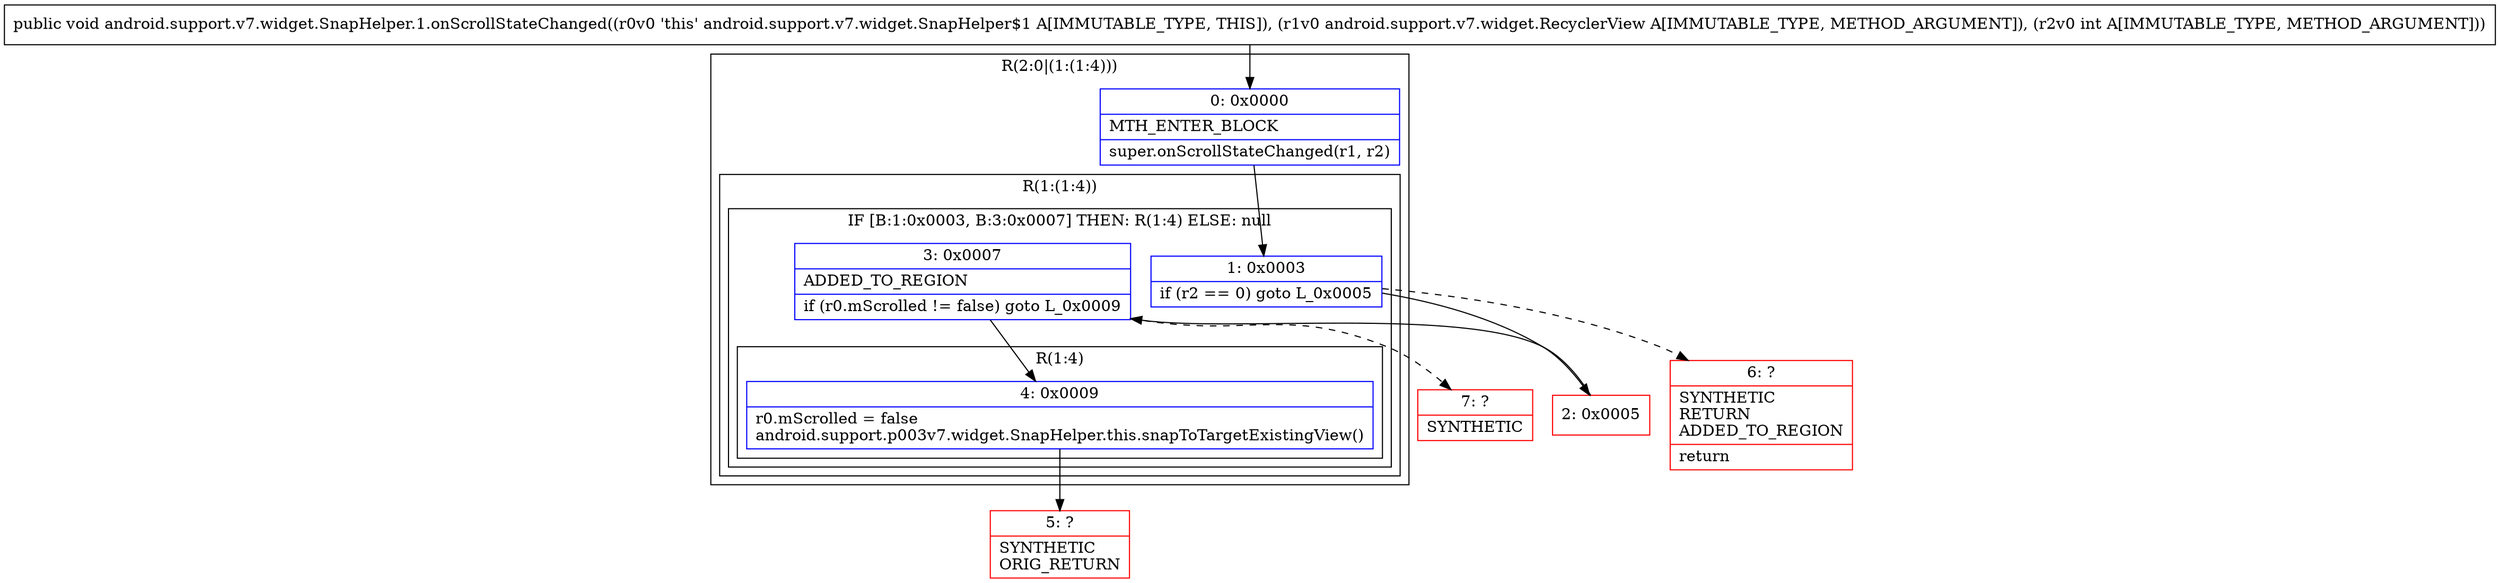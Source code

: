 digraph "CFG forandroid.support.v7.widget.SnapHelper.1.onScrollStateChanged(Landroid\/support\/v7\/widget\/RecyclerView;I)V" {
subgraph cluster_Region_1478525567 {
label = "R(2:0|(1:(1:4)))";
node [shape=record,color=blue];
Node_0 [shape=record,label="{0\:\ 0x0000|MTH_ENTER_BLOCK\l|super.onScrollStateChanged(r1, r2)\l}"];
subgraph cluster_Region_543172716 {
label = "R(1:(1:4))";
node [shape=record,color=blue];
subgraph cluster_IfRegion_117943104 {
label = "IF [B:1:0x0003, B:3:0x0007] THEN: R(1:4) ELSE: null";
node [shape=record,color=blue];
Node_1 [shape=record,label="{1\:\ 0x0003|if (r2 == 0) goto L_0x0005\l}"];
Node_3 [shape=record,label="{3\:\ 0x0007|ADDED_TO_REGION\l|if (r0.mScrolled != false) goto L_0x0009\l}"];
subgraph cluster_Region_1434106762 {
label = "R(1:4)";
node [shape=record,color=blue];
Node_4 [shape=record,label="{4\:\ 0x0009|r0.mScrolled = false\landroid.support.p003v7.widget.SnapHelper.this.snapToTargetExistingView()\l}"];
}
}
}
}
Node_2 [shape=record,color=red,label="{2\:\ 0x0005}"];
Node_5 [shape=record,color=red,label="{5\:\ ?|SYNTHETIC\lORIG_RETURN\l}"];
Node_6 [shape=record,color=red,label="{6\:\ ?|SYNTHETIC\lRETURN\lADDED_TO_REGION\l|return\l}"];
Node_7 [shape=record,color=red,label="{7\:\ ?|SYNTHETIC\l}"];
MethodNode[shape=record,label="{public void android.support.v7.widget.SnapHelper.1.onScrollStateChanged((r0v0 'this' android.support.v7.widget.SnapHelper$1 A[IMMUTABLE_TYPE, THIS]), (r1v0 android.support.v7.widget.RecyclerView A[IMMUTABLE_TYPE, METHOD_ARGUMENT]), (r2v0 int A[IMMUTABLE_TYPE, METHOD_ARGUMENT])) }"];
MethodNode -> Node_0;
Node_0 -> Node_1;
Node_1 -> Node_2;
Node_1 -> Node_6[style=dashed];
Node_3 -> Node_4;
Node_3 -> Node_7[style=dashed];
Node_4 -> Node_5;
Node_2 -> Node_3;
}

